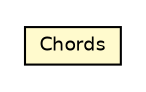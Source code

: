 #!/usr/local/bin/dot
#
# Class diagram 
# Generated by UMLGraph version R5_6-24-gf6e263 (http://www.umlgraph.org/)
#

digraph G {
	edge [fontname="Helvetica",fontsize=10,labelfontname="Helvetica",labelfontsize=10];
	node [fontname="Helvetica",fontsize=10,shape=plaintext];
	nodesep=0.25;
	ranksep=0.5;
	// com.rockhoppertech.music.examples.Chords
	c2192 [label=<<table title="com.rockhoppertech.music.examples.Chords" border="0" cellborder="1" cellspacing="0" cellpadding="2" port="p" bgcolor="lemonChiffon" href="./Chords.html">
		<tr><td><table border="0" cellspacing="0" cellpadding="1">
<tr><td align="center" balign="center"> Chords </td></tr>
		</table></td></tr>
		</table>>, URL="./Chords.html", fontname="Helvetica", fontcolor="black", fontsize=9.0];
}

